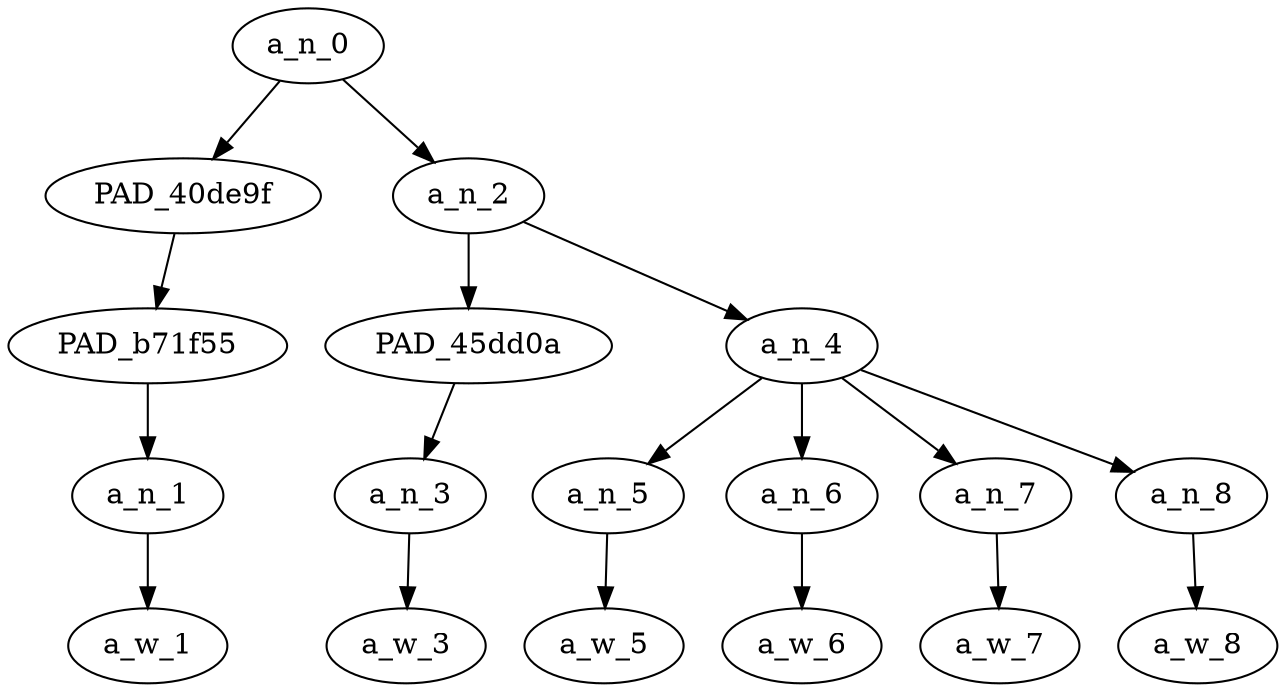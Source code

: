strict digraph "" {
	a_n_0	[div_dir=1,
		index=0,
		level=4,
		pos="1.125,4!",
		text_span="[0, 1, 2, 3, 4, 5]",
		value=1.00000005];
	PAD_40de9f	[div_dir=1,
		index=0,
		level=3,
		pos="0.0,3!",
		text_span="[0]",
		value=0.09100406];
	a_n_0 -> PAD_40de9f;
	a_n_2	[div_dir=1,
		index=1,
		level=3,
		pos="2.25,3!",
		text_span="[1, 2, 3, 4, 5]",
		value=0.90603737];
	a_n_0 -> a_n_2;
	PAD_b71f55	[div_dir=1,
		index=0,
		level=2,
		pos="0.0,2!",
		text_span="[0]",
		value=0.09100406];
	PAD_40de9f -> PAD_b71f55;
	a_n_1	[div_dir=1,
		index=0,
		level=1,
		pos="0.0,1!",
		text_span="[0]",
		value=0.09100406];
	PAD_b71f55 -> a_n_1;
	a_w_1	[div_dir=0,
		index=0,
		level=0,
		pos="0,0!",
		text_span="[0]",
		value=i];
	a_n_1 -> a_w_1;
	PAD_45dd0a	[div_dir=1,
		index=1,
		level=2,
		pos="1.0,2!",
		text_span="[1]",
		value=0.13537550];
	a_n_2 -> PAD_45dd0a;
	a_n_4	[div_dir=1,
		index=2,
		level=2,
		pos="3.5,2!",
		text_span="[2, 3, 4, 5]",
		value=0.76778901];
	a_n_2 -> a_n_4;
	a_n_3	[div_dir=1,
		index=1,
		level=1,
		pos="1.0,1!",
		text_span="[1]",
		value=0.13537550];
	PAD_45dd0a -> a_n_3;
	a_w_3	[div_dir=0,
		index=1,
		level=0,
		pos="1,0!",
		text_span="[1]",
		value=love];
	a_n_3 -> a_w_3;
	a_n_5	[div_dir=1,
		index=2,
		level=1,
		pos="2.0,1!",
		text_span="[2]",
		value=0.35405548];
	a_n_4 -> a_n_5;
	a_n_6	[div_dir=1,
		index=3,
		level=1,
		pos="3.0,1!",
		text_span="[3]",
		value=0.17852643];
	a_n_4 -> a_n_6;
	a_n_7	[div_dir=1,
		index=4,
		level=1,
		pos="4.0,1!",
		text_span="[4]",
		value=0.11902817];
	a_n_4 -> a_n_7;
	a_n_8	[div_dir=1,
		index=5,
		level=1,
		pos="5.0,1!",
		text_span="[5]",
		value=0.11338266];
	a_n_4 -> a_n_8;
	a_w_5	[div_dir=0,
		index=2,
		level=0,
		pos="2,0!",
		text_span="[2]",
		value=nigger];
	a_n_5 -> a_w_5;
	a_w_6	[div_dir=0,
		index=3,
		level=0,
		pos="3,0!",
		text_span="[3]",
		value=cock];
	a_n_6 -> a_w_6;
	a_w_7	[div_dir=0,
		index=4,
		level=0,
		pos="4,0!",
		text_span="[4]",
		value=adolf];
	a_n_7 -> a_w_7;
	a_w_8	[div_dir=0,
		index=5,
		level=0,
		pos="5,0!",
		text_span="[5]",
		value=hitler];
	a_n_8 -> a_w_8;
}
